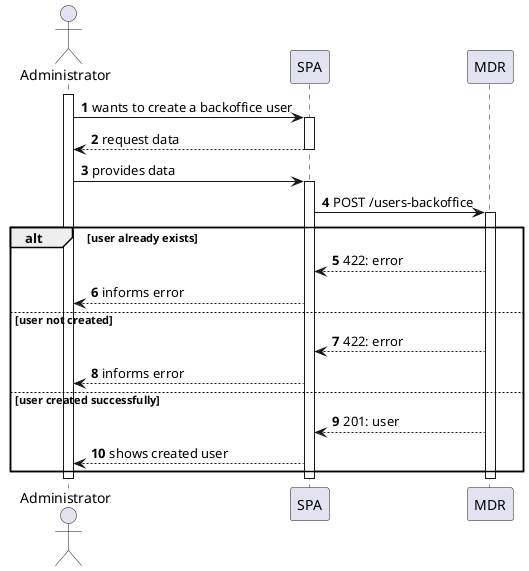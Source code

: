 @startuml
autonumber

actor "Administrator" as usr

participant "SPA" as ui
participant "MDR" as mdr



activate usr
    usr -> ui : wants to create a backoffice user
    activate ui
        ui --> usr : request data
    deactivate ui

    usr -> ui : provides data

    activate ui
        ui -> mdr  : POST /users-backoffice
        activate mdr

            alt user already exists
                ui <-- mdr  : 422: error
                ui --> usr : informs error

            else user not created
                ui <-- mdr  : 422: error
                ui --> usr : informs error

            else user created successfully
                ui <-- mdr : 201: user
                ui --> usr : shows created user
            end
        deactivate mdr
    deactivate ui
deactivate usr

@enduml
